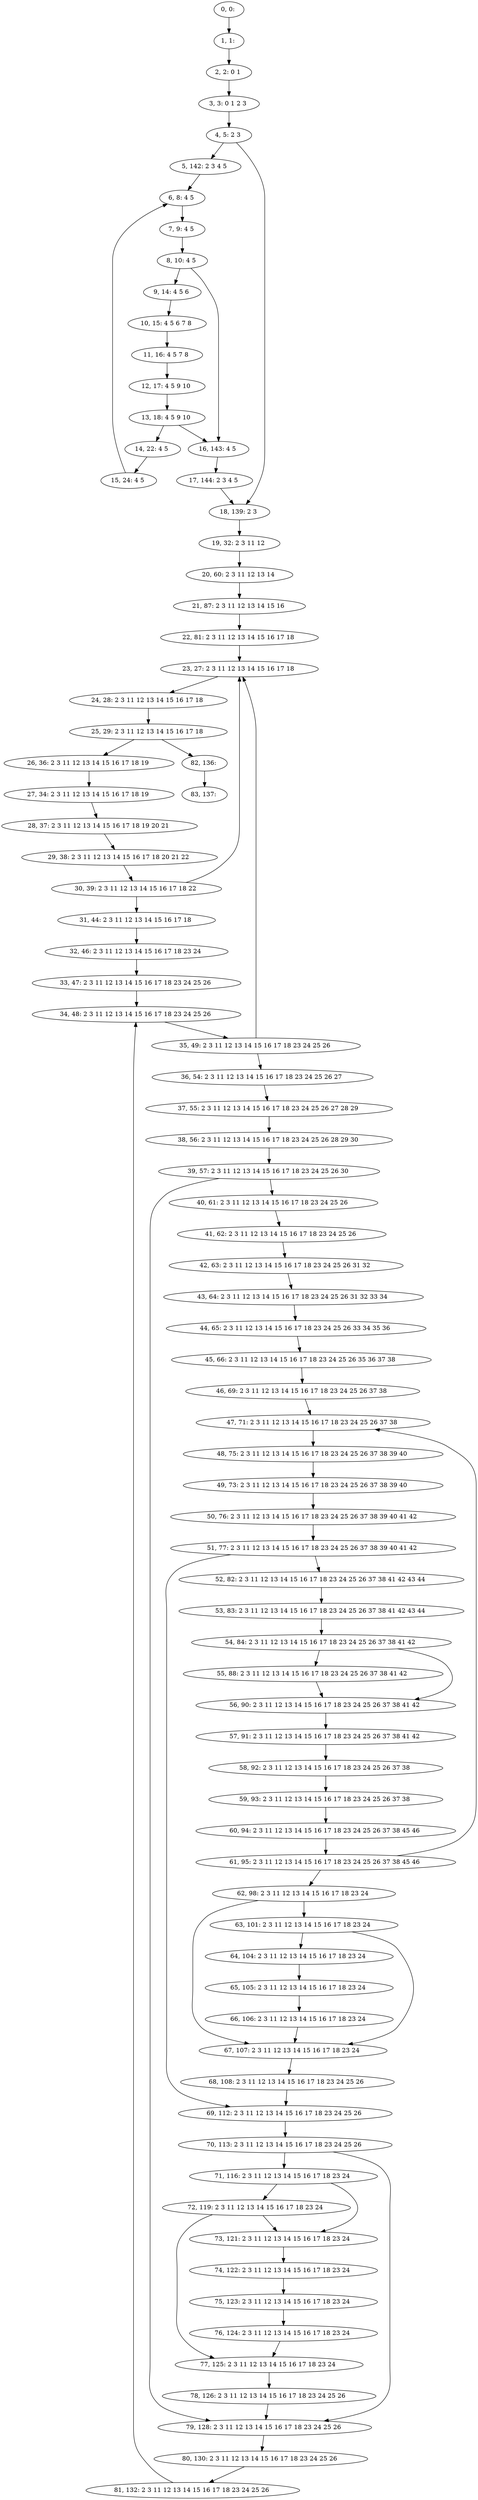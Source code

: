 digraph G {
0[label="0, 0: "];
1[label="1, 1: "];
2[label="2, 2: 0 1 "];
3[label="3, 3: 0 1 2 3 "];
4[label="4, 5: 2 3 "];
5[label="5, 142: 2 3 4 5 "];
6[label="6, 8: 4 5 "];
7[label="7, 9: 4 5 "];
8[label="8, 10: 4 5 "];
9[label="9, 14: 4 5 6 "];
10[label="10, 15: 4 5 6 7 8 "];
11[label="11, 16: 4 5 7 8 "];
12[label="12, 17: 4 5 9 10 "];
13[label="13, 18: 4 5 9 10 "];
14[label="14, 22: 4 5 "];
15[label="15, 24: 4 5 "];
16[label="16, 143: 4 5 "];
17[label="17, 144: 2 3 4 5 "];
18[label="18, 139: 2 3 "];
19[label="19, 32: 2 3 11 12 "];
20[label="20, 60: 2 3 11 12 13 14 "];
21[label="21, 87: 2 3 11 12 13 14 15 16 "];
22[label="22, 81: 2 3 11 12 13 14 15 16 17 18 "];
23[label="23, 27: 2 3 11 12 13 14 15 16 17 18 "];
24[label="24, 28: 2 3 11 12 13 14 15 16 17 18 "];
25[label="25, 29: 2 3 11 12 13 14 15 16 17 18 "];
26[label="26, 36: 2 3 11 12 13 14 15 16 17 18 19 "];
27[label="27, 34: 2 3 11 12 13 14 15 16 17 18 19 "];
28[label="28, 37: 2 3 11 12 13 14 15 16 17 18 19 20 21 "];
29[label="29, 38: 2 3 11 12 13 14 15 16 17 18 20 21 22 "];
30[label="30, 39: 2 3 11 12 13 14 15 16 17 18 22 "];
31[label="31, 44: 2 3 11 12 13 14 15 16 17 18 "];
32[label="32, 46: 2 3 11 12 13 14 15 16 17 18 23 24 "];
33[label="33, 47: 2 3 11 12 13 14 15 16 17 18 23 24 25 26 "];
34[label="34, 48: 2 3 11 12 13 14 15 16 17 18 23 24 25 26 "];
35[label="35, 49: 2 3 11 12 13 14 15 16 17 18 23 24 25 26 "];
36[label="36, 54: 2 3 11 12 13 14 15 16 17 18 23 24 25 26 27 "];
37[label="37, 55: 2 3 11 12 13 14 15 16 17 18 23 24 25 26 27 28 29 "];
38[label="38, 56: 2 3 11 12 13 14 15 16 17 18 23 24 25 26 28 29 30 "];
39[label="39, 57: 2 3 11 12 13 14 15 16 17 18 23 24 25 26 30 "];
40[label="40, 61: 2 3 11 12 13 14 15 16 17 18 23 24 25 26 "];
41[label="41, 62: 2 3 11 12 13 14 15 16 17 18 23 24 25 26 "];
42[label="42, 63: 2 3 11 12 13 14 15 16 17 18 23 24 25 26 31 32 "];
43[label="43, 64: 2 3 11 12 13 14 15 16 17 18 23 24 25 26 31 32 33 34 "];
44[label="44, 65: 2 3 11 12 13 14 15 16 17 18 23 24 25 26 33 34 35 36 "];
45[label="45, 66: 2 3 11 12 13 14 15 16 17 18 23 24 25 26 35 36 37 38 "];
46[label="46, 69: 2 3 11 12 13 14 15 16 17 18 23 24 25 26 37 38 "];
47[label="47, 71: 2 3 11 12 13 14 15 16 17 18 23 24 25 26 37 38 "];
48[label="48, 75: 2 3 11 12 13 14 15 16 17 18 23 24 25 26 37 38 39 40 "];
49[label="49, 73: 2 3 11 12 13 14 15 16 17 18 23 24 25 26 37 38 39 40 "];
50[label="50, 76: 2 3 11 12 13 14 15 16 17 18 23 24 25 26 37 38 39 40 41 42 "];
51[label="51, 77: 2 3 11 12 13 14 15 16 17 18 23 24 25 26 37 38 39 40 41 42 "];
52[label="52, 82: 2 3 11 12 13 14 15 16 17 18 23 24 25 26 37 38 41 42 43 44 "];
53[label="53, 83: 2 3 11 12 13 14 15 16 17 18 23 24 25 26 37 38 41 42 43 44 "];
54[label="54, 84: 2 3 11 12 13 14 15 16 17 18 23 24 25 26 37 38 41 42 "];
55[label="55, 88: 2 3 11 12 13 14 15 16 17 18 23 24 25 26 37 38 41 42 "];
56[label="56, 90: 2 3 11 12 13 14 15 16 17 18 23 24 25 26 37 38 41 42 "];
57[label="57, 91: 2 3 11 12 13 14 15 16 17 18 23 24 25 26 37 38 41 42 "];
58[label="58, 92: 2 3 11 12 13 14 15 16 17 18 23 24 25 26 37 38 "];
59[label="59, 93: 2 3 11 12 13 14 15 16 17 18 23 24 25 26 37 38 "];
60[label="60, 94: 2 3 11 12 13 14 15 16 17 18 23 24 25 26 37 38 45 46 "];
61[label="61, 95: 2 3 11 12 13 14 15 16 17 18 23 24 25 26 37 38 45 46 "];
62[label="62, 98: 2 3 11 12 13 14 15 16 17 18 23 24 "];
63[label="63, 101: 2 3 11 12 13 14 15 16 17 18 23 24 "];
64[label="64, 104: 2 3 11 12 13 14 15 16 17 18 23 24 "];
65[label="65, 105: 2 3 11 12 13 14 15 16 17 18 23 24 "];
66[label="66, 106: 2 3 11 12 13 14 15 16 17 18 23 24 "];
67[label="67, 107: 2 3 11 12 13 14 15 16 17 18 23 24 "];
68[label="68, 108: 2 3 11 12 13 14 15 16 17 18 23 24 25 26 "];
69[label="69, 112: 2 3 11 12 13 14 15 16 17 18 23 24 25 26 "];
70[label="70, 113: 2 3 11 12 13 14 15 16 17 18 23 24 25 26 "];
71[label="71, 116: 2 3 11 12 13 14 15 16 17 18 23 24 "];
72[label="72, 119: 2 3 11 12 13 14 15 16 17 18 23 24 "];
73[label="73, 121: 2 3 11 12 13 14 15 16 17 18 23 24 "];
74[label="74, 122: 2 3 11 12 13 14 15 16 17 18 23 24 "];
75[label="75, 123: 2 3 11 12 13 14 15 16 17 18 23 24 "];
76[label="76, 124: 2 3 11 12 13 14 15 16 17 18 23 24 "];
77[label="77, 125: 2 3 11 12 13 14 15 16 17 18 23 24 "];
78[label="78, 126: 2 3 11 12 13 14 15 16 17 18 23 24 25 26 "];
79[label="79, 128: 2 3 11 12 13 14 15 16 17 18 23 24 25 26 "];
80[label="80, 130: 2 3 11 12 13 14 15 16 17 18 23 24 25 26 "];
81[label="81, 132: 2 3 11 12 13 14 15 16 17 18 23 24 25 26 "];
82[label="82, 136: "];
83[label="83, 137: "];
0->1 ;
1->2 ;
2->3 ;
3->4 ;
4->5 ;
4->18 ;
5->6 ;
6->7 ;
7->8 ;
8->9 ;
8->16 ;
9->10 ;
10->11 ;
11->12 ;
12->13 ;
13->14 ;
13->16 ;
14->15 ;
15->6 ;
16->17 ;
17->18 ;
18->19 ;
19->20 ;
20->21 ;
21->22 ;
22->23 ;
23->24 ;
24->25 ;
25->26 ;
25->82 ;
26->27 ;
27->28 ;
28->29 ;
29->30 ;
30->31 ;
30->23 ;
31->32 ;
32->33 ;
33->34 ;
34->35 ;
35->36 ;
35->23 ;
36->37 ;
37->38 ;
38->39 ;
39->40 ;
39->79 ;
40->41 ;
41->42 ;
42->43 ;
43->44 ;
44->45 ;
45->46 ;
46->47 ;
47->48 ;
48->49 ;
49->50 ;
50->51 ;
51->52 ;
51->69 ;
52->53 ;
53->54 ;
54->55 ;
54->56 ;
55->56 ;
56->57 ;
57->58 ;
58->59 ;
59->60 ;
60->61 ;
61->62 ;
61->47 ;
62->63 ;
62->67 ;
63->64 ;
63->67 ;
64->65 ;
65->66 ;
66->67 ;
67->68 ;
68->69 ;
69->70 ;
70->71 ;
70->79 ;
71->72 ;
71->73 ;
72->73 ;
72->77 ;
73->74 ;
74->75 ;
75->76 ;
76->77 ;
77->78 ;
78->79 ;
79->80 ;
80->81 ;
81->34 ;
82->83 ;
}
